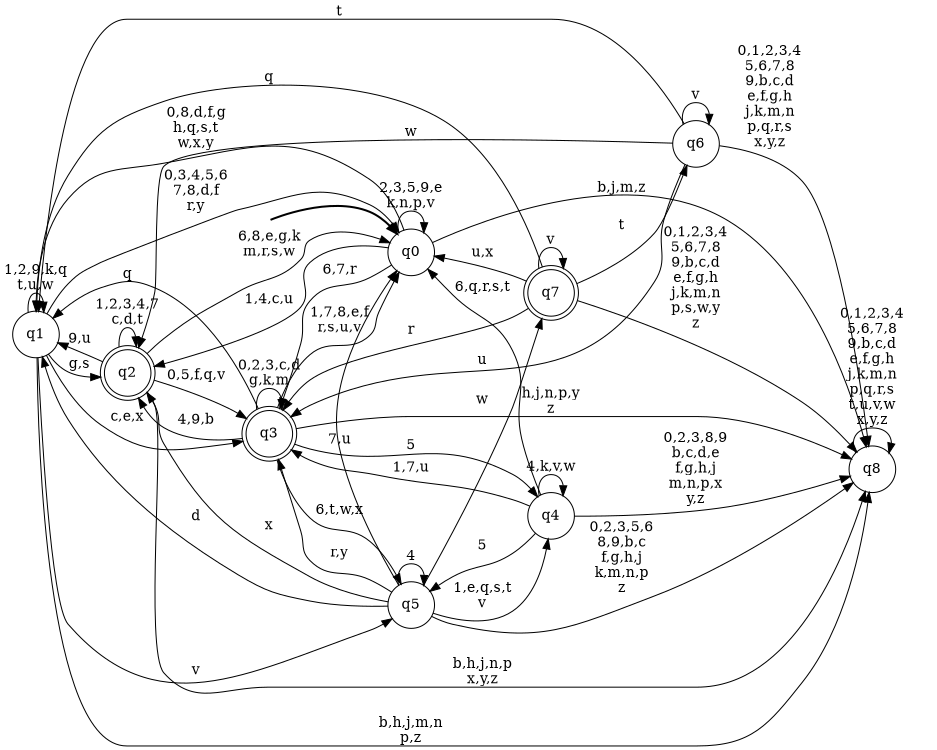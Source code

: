 digraph BlueStar {
__start0 [style = invis, shape = none, label = "", width = 0, height = 0];

rankdir=LR;
size="8,5";

s0 [style="filled", color="black", fillcolor="white" shape="circle", label="q0"];
s1 [style="filled", color="black", fillcolor="white" shape="circle", label="q1"];
s2 [style="rounded,filled", color="black", fillcolor="white" shape="doublecircle", label="q2"];
s3 [style="rounded,filled", color="black", fillcolor="white" shape="doublecircle", label="q3"];
s4 [style="filled", color="black", fillcolor="white" shape="circle", label="q4"];
s5 [style="filled", color="black", fillcolor="white" shape="circle", label="q5"];
s6 [style="filled", color="black", fillcolor="white" shape="circle", label="q6"];
s7 [style="rounded,filled", color="black", fillcolor="white" shape="doublecircle", label="q7"];
s8 [style="filled", color="black", fillcolor="white" shape="circle", label="q8"];
subgraph cluster_main { 
	graph [pad=".75", ranksep="0.15", nodesep="0.15"];
	 style=invis; 
	__start0 -> s0 [penwidth=2];
}
s0 -> s0 [label="2,3,5,9,e\nk,n,p,v"];
s0 -> s1 [label="0,8,d,f,g\nh,q,s,t\nw,x,y"];
s0 -> s2 [label="1,4,c,u"];
s0 -> s3 [label="6,7,r"];
s0 -> s8 [label="b,j,m,z"];
s1 -> s0 [label="0,3,4,5,6\n7,8,d,f\nr,y"];
s1 -> s1 [label="1,2,9,k,q\nt,u,w"];
s1 -> s2 [label="g,s"];
s1 -> s3 [label="c,e,x"];
s1 -> s5 [label="v"];
s1 -> s8 [label="b,h,j,m,n\np,z"];
s2 -> s0 [label="6,8,e,g,k\nm,r,s,w"];
s2 -> s1 [label="9,u"];
s2 -> s2 [label="1,2,3,4,7\nc,d,t"];
s2 -> s3 [label="0,5,f,q,v"];
s2 -> s8 [label="b,h,j,n,p\nx,y,z"];
s3 -> s0 [label="1,7,8,e,f\nr,s,u,v"];
s3 -> s1 [label="q"];
s3 -> s2 [label="4,9,b"];
s3 -> s3 [label="0,2,3,c,d\ng,k,m"];
s3 -> s4 [label="5"];
s3 -> s5 [label="6,t,w,x"];
s3 -> s8 [label="h,j,n,p,y\nz"];
s4 -> s0 [label="6,q,r,s,t"];
s4 -> s3 [label="1,7,u"];
s4 -> s4 [label="4,k,v,w"];
s4 -> s5 [label="5"];
s4 -> s8 [label="0,2,3,8,9\nb,c,d,e\nf,g,h,j\nm,n,p,x\ny,z"];
s5 -> s0 [label="7,u"];
s5 -> s1 [label="d"];
s5 -> s2 [label="x"];
s5 -> s3 [label="r,y"];
s5 -> s4 [label="1,e,q,s,t\nv"];
s5 -> s5 [label="4"];
s5 -> s7 [label="w"];
s5 -> s8 [label="0,2,3,5,6\n8,9,b,c\nf,g,h,j\nk,m,n,p\nz"];
s6 -> s1 [label="t"];
s6 -> s2 [label="w"];
s6 -> s3 [label="u"];
s6 -> s6 [label="v"];
s6 -> s8 [label="0,1,2,3,4\n5,6,7,8\n9,b,c,d\ne,f,g,h\nj,k,m,n\np,q,r,s\nx,y,z"];
s7 -> s0 [label="u,x"];
s7 -> s1 [label="q"];
s7 -> s3 [label="r"];
s7 -> s6 [label="t"];
s7 -> s7 [label="v"];
s7 -> s8 [label="0,1,2,3,4\n5,6,7,8\n9,b,c,d\ne,f,g,h\nj,k,m,n\np,s,w,y\nz"];
s8 -> s8 [label="0,1,2,3,4\n5,6,7,8\n9,b,c,d\ne,f,g,h\nj,k,m,n\np,q,r,s\nt,u,v,w\nx,y,z"];

}